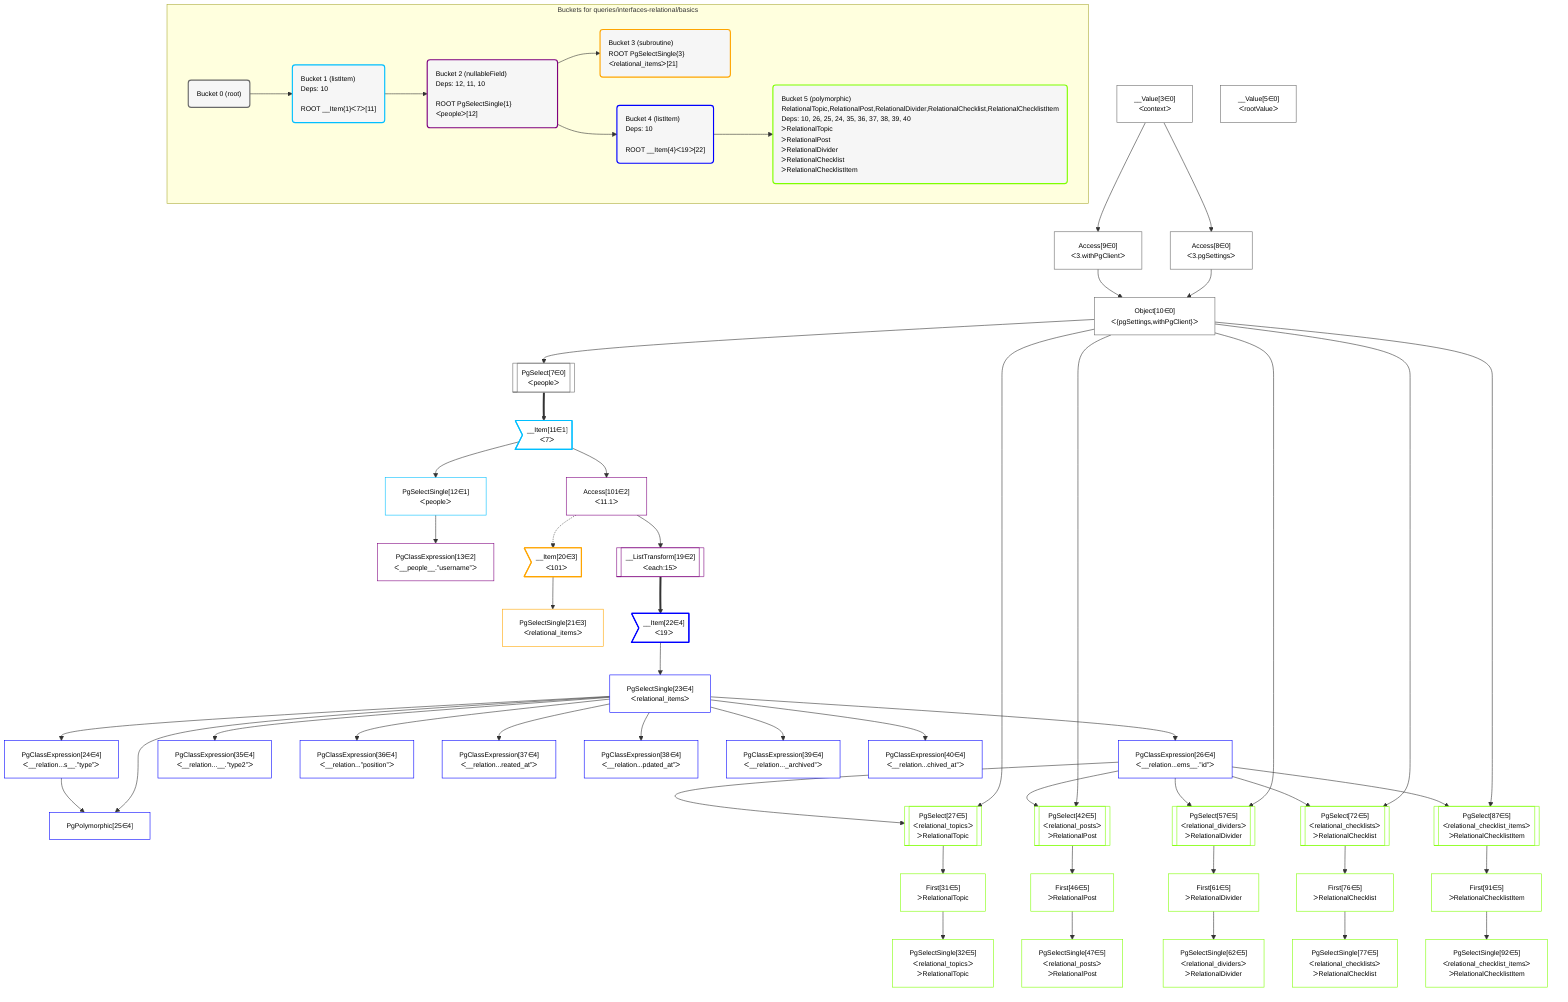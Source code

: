 %%{init: {'themeVariables': { 'fontSize': '12px'}}}%%
graph TD
    classDef path fill:#eee,stroke:#000,color:#000
    classDef plan fill:#fff,stroke-width:1px,color:#000
    classDef itemplan fill:#fff,stroke-width:2px,color:#000
    classDef sideeffectplan fill:#f00,stroke-width:2px,color:#000
    classDef bucket fill:#f6f6f6,color:#000,stroke-width:2px,text-align:left


    %% define steps
    __Value3["__Value[3∈0]<br />ᐸcontextᐳ"]:::plan
    __Value5["__Value[5∈0]<br />ᐸrootValueᐳ"]:::plan
    Access8["Access[8∈0]<br />ᐸ3.pgSettingsᐳ"]:::plan
    Access9["Access[9∈0]<br />ᐸ3.withPgClientᐳ"]:::plan
    Object10["Object[10∈0]<br />ᐸ{pgSettings,withPgClient}ᐳ"]:::plan
    PgSelect7[["PgSelect[7∈0]<br />ᐸpeopleᐳ"]]:::plan
    __Item11>"__Item[11∈1]<br />ᐸ7ᐳ"]:::itemplan
    PgSelectSingle12["PgSelectSingle[12∈1]<br />ᐸpeopleᐳ"]:::plan
    PgClassExpression13["PgClassExpression[13∈2]<br />ᐸ__people__.”username”ᐳ"]:::plan
    Access101["Access[101∈2]<br />ᐸ11.1ᐳ"]:::plan
    __ListTransform19[["__ListTransform[19∈2]<br />ᐸeach:15ᐳ"]]:::plan
    __Item20>"__Item[20∈3]<br />ᐸ101ᐳ"]:::itemplan
    PgSelectSingle21["PgSelectSingle[21∈3]<br />ᐸrelational_itemsᐳ"]:::plan
    __Item22>"__Item[22∈4]<br />ᐸ19ᐳ"]:::itemplan
    PgSelectSingle23["PgSelectSingle[23∈4]<br />ᐸrelational_itemsᐳ"]:::plan
    PgClassExpression24["PgClassExpression[24∈4]<br />ᐸ__relation...s__.”type”ᐳ"]:::plan
    PgPolymorphic25["PgPolymorphic[25∈4]"]:::plan
    PgClassExpression26["PgClassExpression[26∈4]<br />ᐸ__relation...ems__.”id”ᐳ"]:::plan
    PgSelect27[["PgSelect[27∈5]<br />ᐸrelational_topicsᐳ<br />ᐳRelationalTopic"]]:::plan
    First31["First[31∈5]<br />ᐳRelationalTopic"]:::plan
    PgSelectSingle32["PgSelectSingle[32∈5]<br />ᐸrelational_topicsᐳ<br />ᐳRelationalTopic"]:::plan
    PgClassExpression35["PgClassExpression[35∈4]<br />ᐸ__relation...__.”type2”ᐳ"]:::plan
    PgClassExpression36["PgClassExpression[36∈4]<br />ᐸ__relation...”position”ᐳ"]:::plan
    PgClassExpression37["PgClassExpression[37∈4]<br />ᐸ__relation...reated_at”ᐳ"]:::plan
    PgClassExpression38["PgClassExpression[38∈4]<br />ᐸ__relation...pdated_at”ᐳ"]:::plan
    PgClassExpression39["PgClassExpression[39∈4]<br />ᐸ__relation..._archived”ᐳ"]:::plan
    PgClassExpression40["PgClassExpression[40∈4]<br />ᐸ__relation...chived_at”ᐳ"]:::plan
    PgSelect42[["PgSelect[42∈5]<br />ᐸrelational_postsᐳ<br />ᐳRelationalPost"]]:::plan
    First46["First[46∈5]<br />ᐳRelationalPost"]:::plan
    PgSelectSingle47["PgSelectSingle[47∈5]<br />ᐸrelational_postsᐳ<br />ᐳRelationalPost"]:::plan
    PgSelect57[["PgSelect[57∈5]<br />ᐸrelational_dividersᐳ<br />ᐳRelationalDivider"]]:::plan
    First61["First[61∈5]<br />ᐳRelationalDivider"]:::plan
    PgSelectSingle62["PgSelectSingle[62∈5]<br />ᐸrelational_dividersᐳ<br />ᐳRelationalDivider"]:::plan
    PgSelect72[["PgSelect[72∈5]<br />ᐸrelational_checklistsᐳ<br />ᐳRelationalChecklist"]]:::plan
    First76["First[76∈5]<br />ᐳRelationalChecklist"]:::plan
    PgSelectSingle77["PgSelectSingle[77∈5]<br />ᐸrelational_checklistsᐳ<br />ᐳRelationalChecklist"]:::plan
    PgSelect87[["PgSelect[87∈5]<br />ᐸrelational_checklist_itemsᐳ<br />ᐳRelationalChecklistItem"]]:::plan
    First91["First[91∈5]<br />ᐳRelationalChecklistItem"]:::plan
    PgSelectSingle92["PgSelectSingle[92∈5]<br />ᐸrelational_checklist_itemsᐳ<br />ᐳRelationalChecklistItem"]:::plan

    %% plan dependencies
    __Value3 --> Access8
    __Value3 --> Access9
    Access8 & Access9 --> Object10
    Object10 --> PgSelect7
    PgSelect7 ==> __Item11
    __Item11 --> PgSelectSingle12
    PgSelectSingle12 --> PgClassExpression13
    __Item11 --> Access101
    Access101 --> __ListTransform19
    Access101 -.-> __Item20
    __Item20 --> PgSelectSingle21
    __ListTransform19 ==> __Item22
    __Item22 --> PgSelectSingle23
    PgSelectSingle23 --> PgClassExpression24
    PgSelectSingle23 & PgClassExpression24 --> PgPolymorphic25
    PgSelectSingle23 --> PgClassExpression26
    Object10 & PgClassExpression26 --> PgSelect27
    PgSelect27 --> First31
    First31 --> PgSelectSingle32
    PgSelectSingle23 --> PgClassExpression35
    PgSelectSingle23 --> PgClassExpression36
    PgSelectSingle23 --> PgClassExpression37
    PgSelectSingle23 --> PgClassExpression38
    PgSelectSingle23 --> PgClassExpression39
    PgSelectSingle23 --> PgClassExpression40
    Object10 & PgClassExpression26 --> PgSelect42
    PgSelect42 --> First46
    First46 --> PgSelectSingle47
    Object10 & PgClassExpression26 --> PgSelect57
    PgSelect57 --> First61
    First61 --> PgSelectSingle62
    Object10 & PgClassExpression26 --> PgSelect72
    PgSelect72 --> First76
    First76 --> PgSelectSingle77
    Object10 & PgClassExpression26 --> PgSelect87
    PgSelect87 --> First91
    First91 --> PgSelectSingle92

    subgraph "Buckets for queries/interfaces-relational/basics"
    Bucket0("Bucket 0 (root)"):::bucket
    classDef bucket0 stroke:#696969
    class Bucket0,__Value3,__Value5,PgSelect7,Access8,Access9,Object10 bucket0
    Bucket1("Bucket 1 (listItem)<br />Deps: 10<br /><br />ROOT __Item{1}ᐸ7ᐳ[11]"):::bucket
    classDef bucket1 stroke:#00bfff
    class Bucket1,__Item11,PgSelectSingle12 bucket1
    Bucket2("Bucket 2 (nullableField)<br />Deps: 12, 11, 10<br /><br />ROOT PgSelectSingle{1}ᐸpeopleᐳ[12]"):::bucket
    classDef bucket2 stroke:#7f007f
    class Bucket2,PgClassExpression13,__ListTransform19,Access101 bucket2
    Bucket3("Bucket 3 (subroutine)<br />ROOT PgSelectSingle{3}ᐸrelational_itemsᐳ[21]"):::bucket
    classDef bucket3 stroke:#ffa500
    class Bucket3,__Item20,PgSelectSingle21 bucket3
    Bucket4("Bucket 4 (listItem)<br />Deps: 10<br /><br />ROOT __Item{4}ᐸ19ᐳ[22]"):::bucket
    classDef bucket4 stroke:#0000ff
    class Bucket4,__Item22,PgSelectSingle23,PgClassExpression24,PgPolymorphic25,PgClassExpression26,PgClassExpression35,PgClassExpression36,PgClassExpression37,PgClassExpression38,PgClassExpression39,PgClassExpression40 bucket4
    Bucket5("Bucket 5 (polymorphic)<br />RelationalTopic,RelationalPost,RelationalDivider,RelationalChecklist,RelationalChecklistItem<br />Deps: 10, 26, 25, 24, 35, 36, 37, 38, 39, 40<br />ᐳRelationalTopic<br />ᐳRelationalPost<br />ᐳRelationalDivider<br />ᐳRelationalChecklist<br />ᐳRelationalChecklistItem"):::bucket
    classDef bucket5 stroke:#7fff00
    class Bucket5,PgSelect27,First31,PgSelectSingle32,PgSelect42,First46,PgSelectSingle47,PgSelect57,First61,PgSelectSingle62,PgSelect72,First76,PgSelectSingle77,PgSelect87,First91,PgSelectSingle92 bucket5
    Bucket0 --> Bucket1
    Bucket1 --> Bucket2
    Bucket2 --> Bucket3 & Bucket4
    Bucket4 --> Bucket5
    end